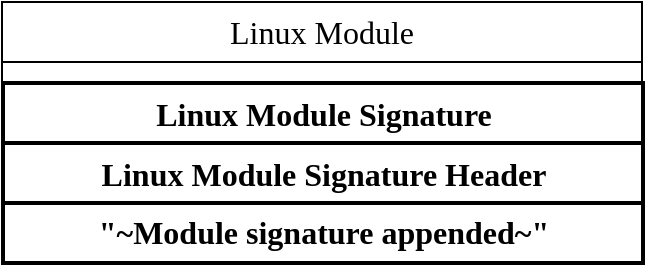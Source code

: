 <mxfile version="21.6.2" type="device">
  <diagram id="M6xswmvaadWqSD3zCsst" name="Page-1">
    <mxGraphModel dx="467" dy="321" grid="0" gridSize="10" guides="1" tooltips="1" connect="1" arrows="1" fold="1" page="0" pageScale="1" pageWidth="850" pageHeight="1100" math="0" shadow="0">
      <root>
        <mxCell id="0" />
        <mxCell id="1" parent="0" />
        <mxCell id="SFmN6_Fu8qTGVH1CKCmn-1" value="&lt;font face=&quot;LMRoman10-Regular&quot; style=&quot;font-size: 16px;&quot;&gt;Linux Module&lt;/font&gt;" style="rounded=0;whiteSpace=wrap;html=1;" parent="1" vertex="1">
          <mxGeometry x="360" y="440" width="320" height="30" as="geometry" />
        </mxCell>
        <mxCell id="SFmN6_Fu8qTGVH1CKCmn-3" value="&lt;div style=&quot;text-align: start; line-height: 18px; font-size: 16px;&quot;&gt;&lt;font style=&quot;font-size: 16px;&quot; face=&quot;LMRoman10-Regular&quot;&gt;&lt;b&gt;Linux Module Signature Header&lt;/b&gt;&lt;/font&gt;&lt;/div&gt;" style="rounded=0;whiteSpace=wrap;html=1;strokeWidth=2;" parent="1" vertex="1">
          <mxGeometry x="360.5" y="510.5" width="320" height="30" as="geometry" />
        </mxCell>
        <mxCell id="SFmN6_Fu8qTGVH1CKCmn-4" value="&lt;div style=&quot;text-align: start; line-height: 18px;&quot;&gt;&lt;div style=&quot;line-height: 18px;&quot;&gt;&lt;font style=&quot;font-size: 16px;&quot; face=&quot;LMRoman10-Regular&quot;&gt;&lt;b&gt;&quot;~Module signature appended~&quot;&lt;/b&gt;&lt;/font&gt;&lt;/div&gt;&lt;/div&gt;" style="rounded=0;whiteSpace=wrap;html=1;strokeWidth=2;" parent="1" vertex="1">
          <mxGeometry x="360.5" y="540.5" width="320" height="30" as="geometry" />
        </mxCell>
        <mxCell id="SFmN6_Fu8qTGVH1CKCmn-2" value="&lt;font face=&quot;LMRoman10-Regular&quot; style=&quot;font-size: 16px;&quot;&gt;&lt;b&gt;Linux Module Signature&lt;/b&gt;&lt;br&gt;&lt;/font&gt;" style="rounded=0;whiteSpace=wrap;html=1;strokeWidth=2;" parent="1" vertex="1">
          <mxGeometry x="360.5" y="480.5" width="320" height="30" as="geometry" />
        </mxCell>
        <mxCell id="D1UmjxAAKYRXzKanjaa8-1" value="" style="rounded=0;whiteSpace=wrap;html=1;fillColor=none;strokeWidth=1;" vertex="1" parent="1">
          <mxGeometry x="360" y="440" width="320" height="130" as="geometry" />
        </mxCell>
      </root>
    </mxGraphModel>
  </diagram>
</mxfile>
